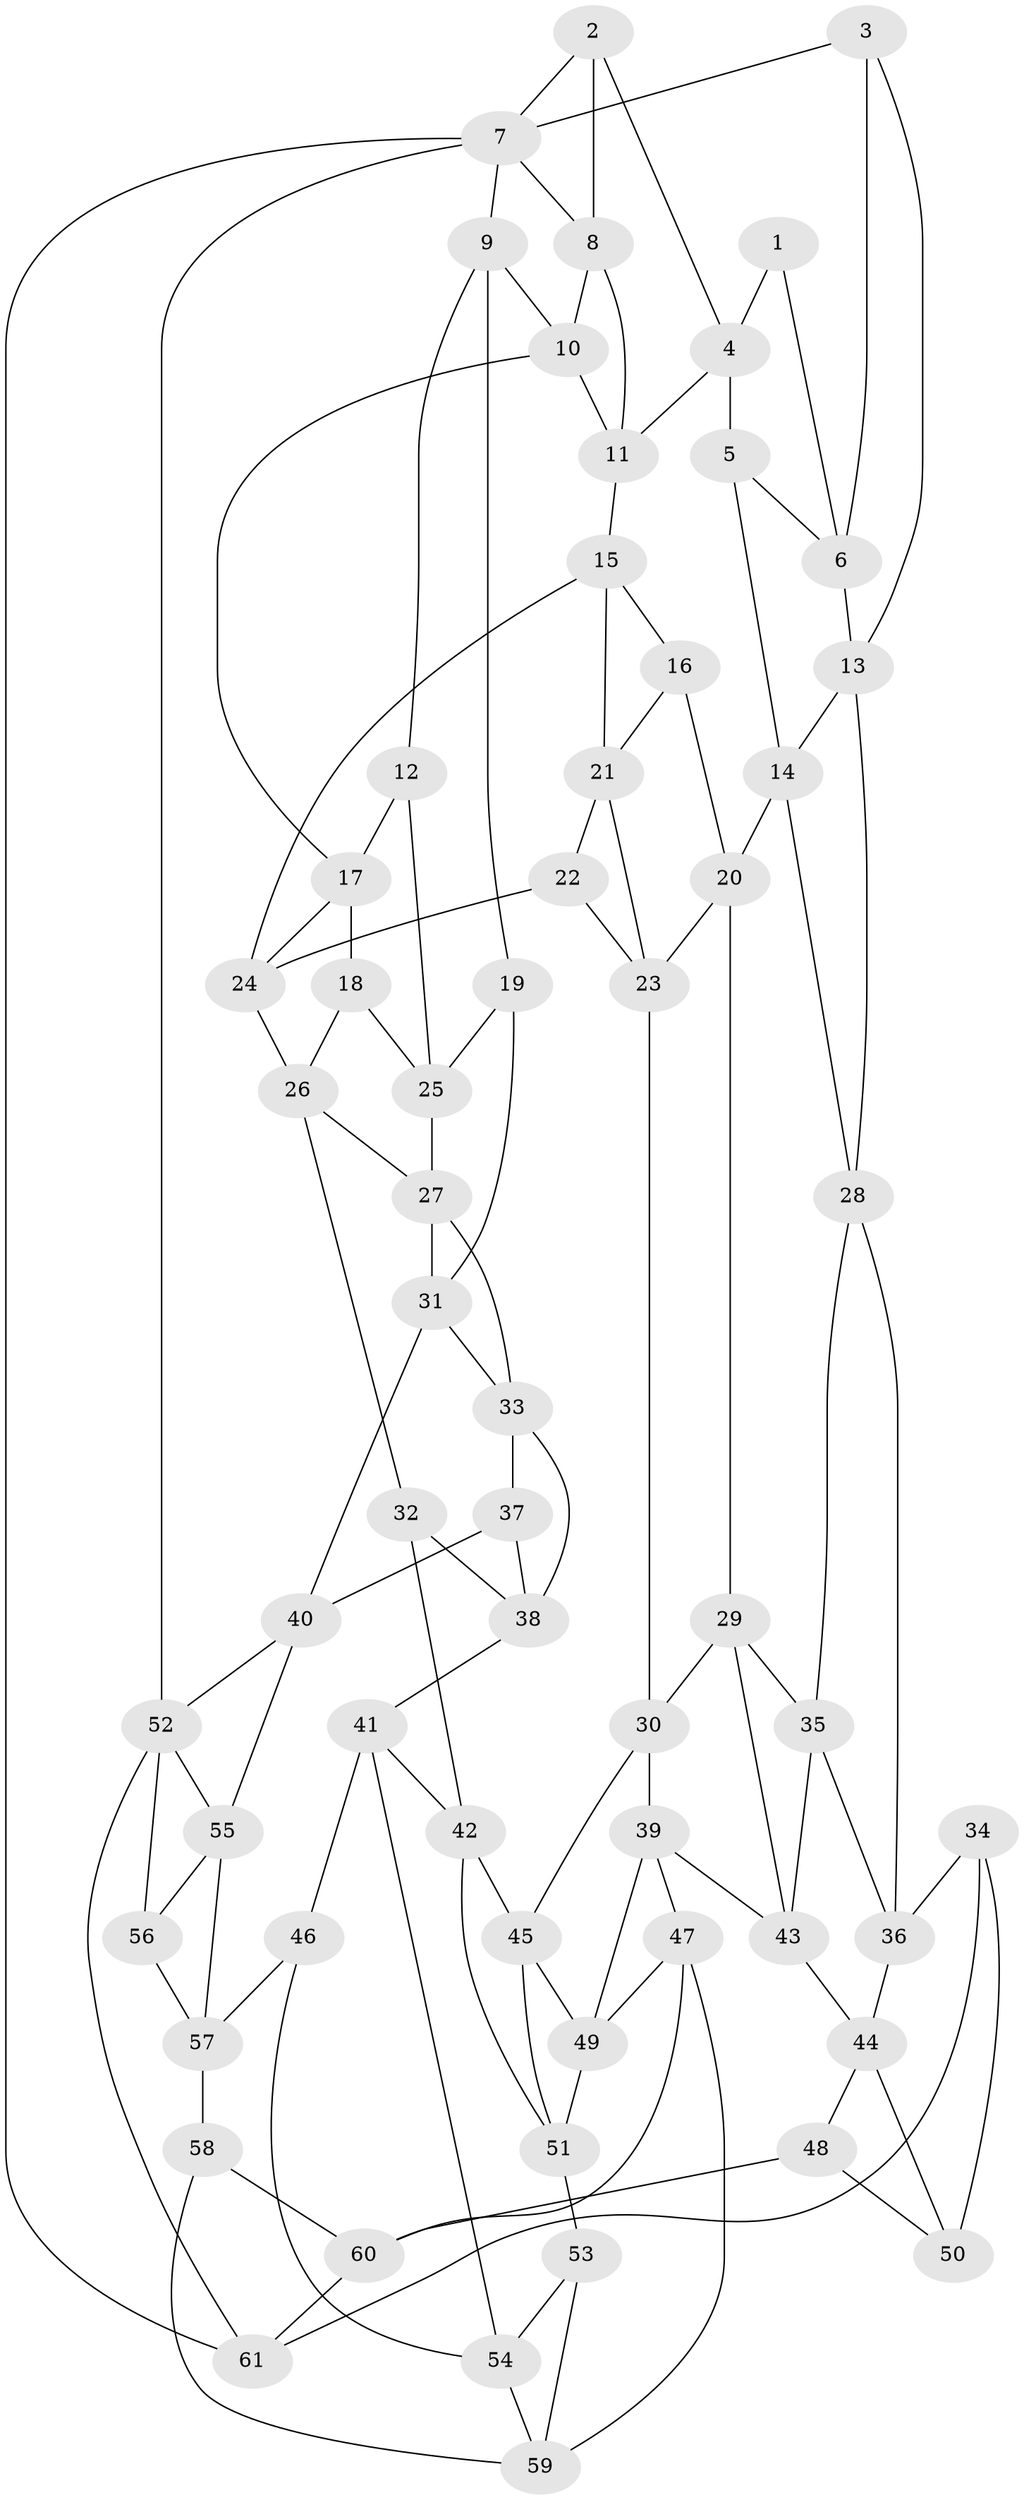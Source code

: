 // original degree distribution, {3: 0.03278688524590164, 4: 0.2459016393442623, 5: 0.45901639344262296, 6: 0.26229508196721313}
// Generated by graph-tools (version 1.1) at 2025/03/03/09/25 03:03:22]
// undirected, 61 vertices, 114 edges
graph export_dot {
graph [start="1"]
  node [color=gray90,style=filled];
  1;
  2;
  3;
  4;
  5;
  6;
  7;
  8;
  9;
  10;
  11;
  12;
  13;
  14;
  15;
  16;
  17;
  18;
  19;
  20;
  21;
  22;
  23;
  24;
  25;
  26;
  27;
  28;
  29;
  30;
  31;
  32;
  33;
  34;
  35;
  36;
  37;
  38;
  39;
  40;
  41;
  42;
  43;
  44;
  45;
  46;
  47;
  48;
  49;
  50;
  51;
  52;
  53;
  54;
  55;
  56;
  57;
  58;
  59;
  60;
  61;
  1 -- 4 [weight=1.0];
  1 -- 6 [weight=1.0];
  2 -- 4 [weight=1.0];
  2 -- 7 [weight=1.0];
  2 -- 8 [weight=1.0];
  3 -- 6 [weight=1.0];
  3 -- 7 [weight=1.0];
  3 -- 13 [weight=1.0];
  4 -- 5 [weight=1.0];
  4 -- 11 [weight=1.0];
  5 -- 6 [weight=1.0];
  5 -- 14 [weight=1.0];
  6 -- 13 [weight=1.0];
  7 -- 8 [weight=1.0];
  7 -- 9 [weight=1.0];
  7 -- 52 [weight=1.0];
  7 -- 61 [weight=1.0];
  8 -- 10 [weight=1.0];
  8 -- 11 [weight=1.0];
  9 -- 10 [weight=1.0];
  9 -- 12 [weight=1.0];
  9 -- 19 [weight=1.0];
  10 -- 11 [weight=1.0];
  10 -- 17 [weight=1.0];
  11 -- 15 [weight=1.0];
  12 -- 17 [weight=1.0];
  12 -- 25 [weight=1.0];
  13 -- 14 [weight=1.0];
  13 -- 28 [weight=1.0];
  14 -- 20 [weight=1.0];
  14 -- 28 [weight=1.0];
  15 -- 16 [weight=1.0];
  15 -- 21 [weight=1.0];
  15 -- 24 [weight=1.0];
  16 -- 20 [weight=1.0];
  16 -- 21 [weight=1.0];
  17 -- 18 [weight=1.0];
  17 -- 24 [weight=1.0];
  18 -- 25 [weight=1.0];
  18 -- 26 [weight=1.0];
  19 -- 25 [weight=1.0];
  19 -- 31 [weight=1.0];
  20 -- 23 [weight=1.0];
  20 -- 29 [weight=1.0];
  21 -- 22 [weight=1.0];
  21 -- 23 [weight=1.0];
  22 -- 23 [weight=1.0];
  22 -- 24 [weight=1.0];
  23 -- 30 [weight=1.0];
  24 -- 26 [weight=1.0];
  25 -- 27 [weight=1.0];
  26 -- 27 [weight=1.0];
  26 -- 32 [weight=1.0];
  27 -- 31 [weight=1.0];
  27 -- 33 [weight=1.0];
  28 -- 35 [weight=1.0];
  28 -- 36 [weight=1.0];
  29 -- 30 [weight=1.0];
  29 -- 35 [weight=1.0];
  29 -- 43 [weight=1.0];
  30 -- 39 [weight=1.0];
  30 -- 45 [weight=1.0];
  31 -- 33 [weight=1.0];
  31 -- 40 [weight=1.0];
  32 -- 38 [weight=1.0];
  32 -- 42 [weight=1.0];
  33 -- 37 [weight=1.0];
  33 -- 38 [weight=1.0];
  34 -- 36 [weight=1.0];
  34 -- 50 [weight=1.0];
  34 -- 61 [weight=1.0];
  35 -- 36 [weight=1.0];
  35 -- 43 [weight=1.0];
  36 -- 44 [weight=1.0];
  37 -- 38 [weight=1.0];
  37 -- 40 [weight=1.0];
  38 -- 41 [weight=1.0];
  39 -- 43 [weight=1.0];
  39 -- 47 [weight=1.0];
  39 -- 49 [weight=1.0];
  40 -- 52 [weight=1.0];
  40 -- 55 [weight=1.0];
  41 -- 42 [weight=1.0];
  41 -- 46 [weight=1.0];
  41 -- 54 [weight=1.0];
  42 -- 45 [weight=1.0];
  42 -- 51 [weight=1.0];
  43 -- 44 [weight=1.0];
  44 -- 48 [weight=1.0];
  44 -- 50 [weight=1.0];
  45 -- 49 [weight=1.0];
  45 -- 51 [weight=1.0];
  46 -- 54 [weight=1.0];
  46 -- 57 [weight=1.0];
  47 -- 49 [weight=1.0];
  47 -- 59 [weight=1.0];
  47 -- 60 [weight=1.0];
  48 -- 50 [weight=1.0];
  48 -- 60 [weight=1.0];
  49 -- 51 [weight=1.0];
  51 -- 53 [weight=1.0];
  52 -- 55 [weight=1.0];
  52 -- 56 [weight=1.0];
  52 -- 61 [weight=1.0];
  53 -- 54 [weight=1.0];
  53 -- 59 [weight=1.0];
  54 -- 59 [weight=1.0];
  55 -- 56 [weight=1.0];
  55 -- 57 [weight=1.0];
  56 -- 57 [weight=1.0];
  57 -- 58 [weight=1.0];
  58 -- 59 [weight=1.0];
  58 -- 60 [weight=1.0];
  60 -- 61 [weight=1.0];
}
